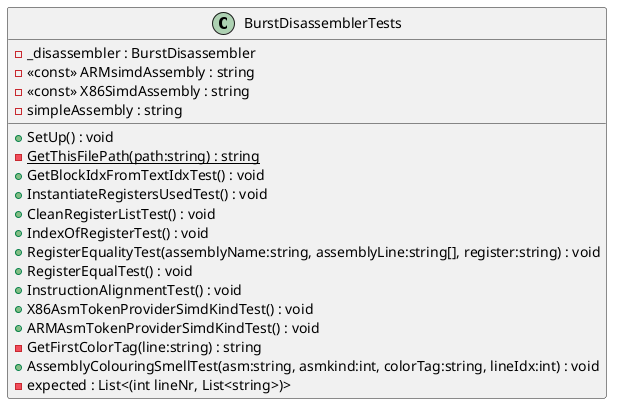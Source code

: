 @startuml
class BurstDisassemblerTests {
    - _disassembler : BurstDisassembler
    + SetUp() : void
    - {static} GetThisFilePath(path:string) : string
    + GetBlockIdxFromTextIdxTest() : void
    + InstantiateRegistersUsedTest() : void
    + CleanRegisterListTest() : void
    + IndexOfRegisterTest() : void
    + RegisterEqualityTest(assemblyName:string, assemblyLine:string[], register:string) : void
    + RegisterEqualTest() : void
    + InstructionAlignmentTest() : void
    + X86AsmTokenProviderSimdKindTest() : void
    + ARMAsmTokenProviderSimdKindTest() : void
    - GetFirstColorTag(line:string) : string
    - <<const>> ARMsimdAssembly : string
    - <<const>> X86SimdAssembly : string
    + AssemblyColouringSmellTest(asm:string, asmkind:int, colorTag:string, lineIdx:int) : void
    - expected : List<(int lineNr, List<string>)>
    - simpleAssembly : string
}
@enduml
